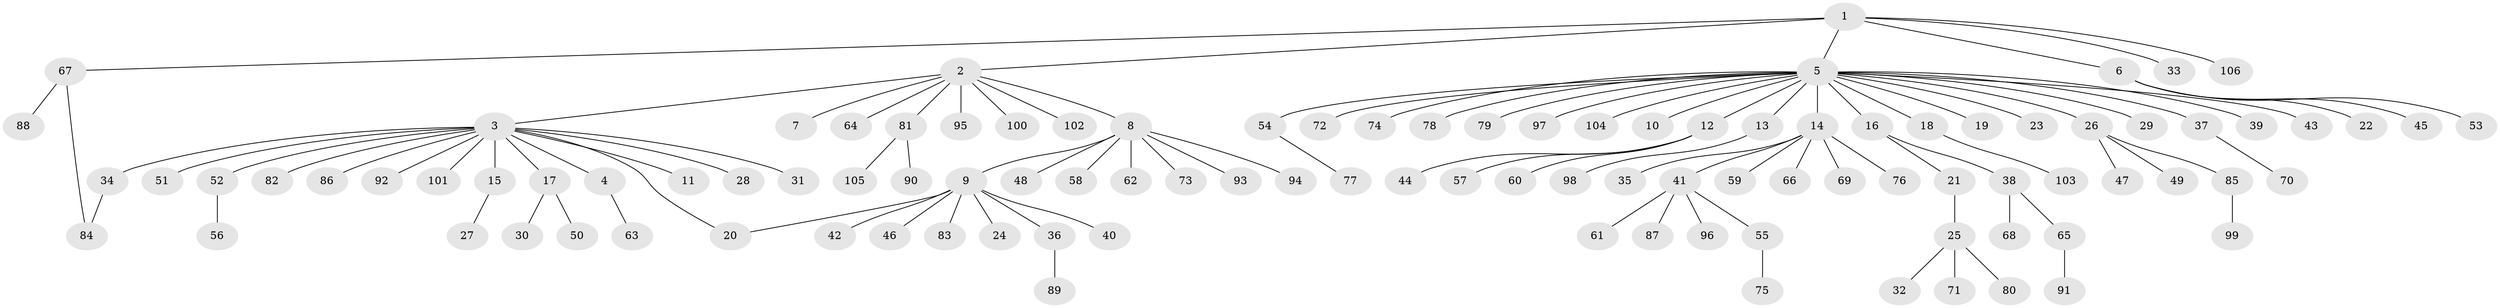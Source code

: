 // coarse degree distribution, {3: 0.03773584905660377, 2: 0.05660377358490566, 1: 0.7735849056603774, 4: 0.03773584905660377, 18: 0.018867924528301886, 12: 0.018867924528301886, 6: 0.03773584905660377, 5: 0.018867924528301886}
// Generated by graph-tools (version 1.1) at 2025/36/03/04/25 23:36:45]
// undirected, 106 vertices, 107 edges
graph export_dot {
  node [color=gray90,style=filled];
  1;
  2;
  3;
  4;
  5;
  6;
  7;
  8;
  9;
  10;
  11;
  12;
  13;
  14;
  15;
  16;
  17;
  18;
  19;
  20;
  21;
  22;
  23;
  24;
  25;
  26;
  27;
  28;
  29;
  30;
  31;
  32;
  33;
  34;
  35;
  36;
  37;
  38;
  39;
  40;
  41;
  42;
  43;
  44;
  45;
  46;
  47;
  48;
  49;
  50;
  51;
  52;
  53;
  54;
  55;
  56;
  57;
  58;
  59;
  60;
  61;
  62;
  63;
  64;
  65;
  66;
  67;
  68;
  69;
  70;
  71;
  72;
  73;
  74;
  75;
  76;
  77;
  78;
  79;
  80;
  81;
  82;
  83;
  84;
  85;
  86;
  87;
  88;
  89;
  90;
  91;
  92;
  93;
  94;
  95;
  96;
  97;
  98;
  99;
  100;
  101;
  102;
  103;
  104;
  105;
  106;
  1 -- 2;
  1 -- 5;
  1 -- 6;
  1 -- 33;
  1 -- 67;
  1 -- 106;
  2 -- 3;
  2 -- 7;
  2 -- 8;
  2 -- 64;
  2 -- 81;
  2 -- 95;
  2 -- 100;
  2 -- 102;
  3 -- 4;
  3 -- 11;
  3 -- 15;
  3 -- 17;
  3 -- 20;
  3 -- 28;
  3 -- 31;
  3 -- 34;
  3 -- 51;
  3 -- 52;
  3 -- 82;
  3 -- 86;
  3 -- 92;
  3 -- 101;
  4 -- 63;
  5 -- 10;
  5 -- 12;
  5 -- 13;
  5 -- 14;
  5 -- 16;
  5 -- 18;
  5 -- 19;
  5 -- 23;
  5 -- 26;
  5 -- 29;
  5 -- 37;
  5 -- 39;
  5 -- 43;
  5 -- 54;
  5 -- 72;
  5 -- 74;
  5 -- 78;
  5 -- 79;
  5 -- 97;
  5 -- 104;
  6 -- 22;
  6 -- 45;
  6 -- 53;
  8 -- 9;
  8 -- 48;
  8 -- 58;
  8 -- 62;
  8 -- 73;
  8 -- 93;
  8 -- 94;
  9 -- 20;
  9 -- 24;
  9 -- 36;
  9 -- 40;
  9 -- 42;
  9 -- 46;
  9 -- 83;
  12 -- 44;
  12 -- 57;
  12 -- 60;
  13 -- 98;
  14 -- 35;
  14 -- 41;
  14 -- 59;
  14 -- 66;
  14 -- 69;
  14 -- 76;
  15 -- 27;
  16 -- 21;
  16 -- 38;
  17 -- 30;
  17 -- 50;
  18 -- 103;
  21 -- 25;
  25 -- 32;
  25 -- 71;
  25 -- 80;
  26 -- 47;
  26 -- 49;
  26 -- 85;
  34 -- 84;
  36 -- 89;
  37 -- 70;
  38 -- 65;
  38 -- 68;
  41 -- 55;
  41 -- 61;
  41 -- 87;
  41 -- 96;
  52 -- 56;
  54 -- 77;
  55 -- 75;
  65 -- 91;
  67 -- 84;
  67 -- 88;
  81 -- 90;
  81 -- 105;
  85 -- 99;
}
